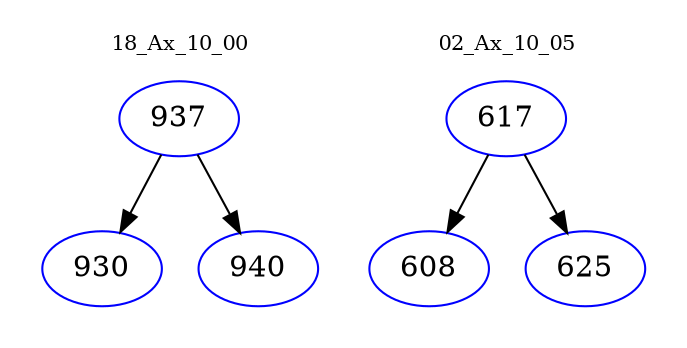 digraph{
subgraph cluster_0 {
color = white
label = "18_Ax_10_00";
fontsize=10;
T0_937 [label="937", color="blue"]
T0_937 -> T0_930 [color="black"]
T0_930 [label="930", color="blue"]
T0_937 -> T0_940 [color="black"]
T0_940 [label="940", color="blue"]
}
subgraph cluster_1 {
color = white
label = "02_Ax_10_05";
fontsize=10;
T1_617 [label="617", color="blue"]
T1_617 -> T1_608 [color="black"]
T1_608 [label="608", color="blue"]
T1_617 -> T1_625 [color="black"]
T1_625 [label="625", color="blue"]
}
}
